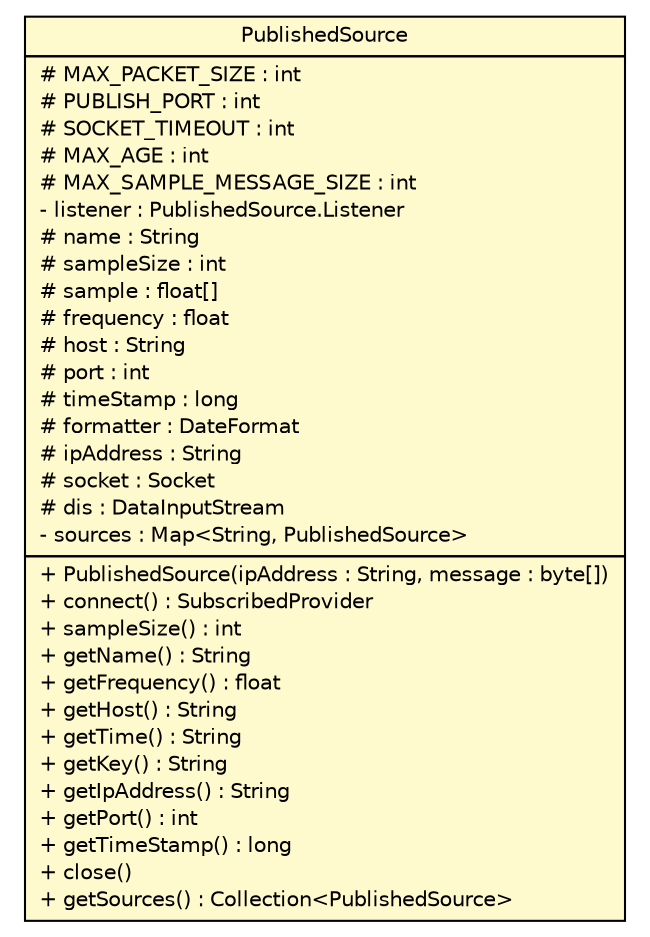 #!/usr/local/bin/dot
#
# Class diagram 
# Generated by UMLGraph version R5_6-24-gf6e263 (http://www.umlgraph.org/)
#

digraph G {
	edge [fontname="Helvetica",fontsize=10,labelfontname="Helvetica",labelfontsize=10];
	node [fontname="Helvetica",fontsize=10,shape=plaintext];
	nodesep=0.25;
	ranksep=0.5;
	// lejos.robotics.filter.PublishedSource
	c5820 [label=<<table title="lejos.robotics.filter.PublishedSource" border="0" cellborder="1" cellspacing="0" cellpadding="2" port="p" bgcolor="lemonChiffon" href="./PublishedSource.html">
		<tr><td><table border="0" cellspacing="0" cellpadding="1">
<tr><td align="center" balign="center"> PublishedSource </td></tr>
		</table></td></tr>
		<tr><td><table border="0" cellspacing="0" cellpadding="1">
<tr><td align="left" balign="left"> # MAX_PACKET_SIZE : int </td></tr>
<tr><td align="left" balign="left"> # PUBLISH_PORT : int </td></tr>
<tr><td align="left" balign="left"> # SOCKET_TIMEOUT : int </td></tr>
<tr><td align="left" balign="left"> # MAX_AGE : int </td></tr>
<tr><td align="left" balign="left"> # MAX_SAMPLE_MESSAGE_SIZE : int </td></tr>
<tr><td align="left" balign="left"> - listener : PublishedSource.Listener </td></tr>
<tr><td align="left" balign="left"> # name : String </td></tr>
<tr><td align="left" balign="left"> # sampleSize : int </td></tr>
<tr><td align="left" balign="left"> # sample : float[] </td></tr>
<tr><td align="left" balign="left"> # frequency : float </td></tr>
<tr><td align="left" balign="left"> # host : String </td></tr>
<tr><td align="left" balign="left"> # port : int </td></tr>
<tr><td align="left" balign="left"> # timeStamp : long </td></tr>
<tr><td align="left" balign="left"> # formatter : DateFormat </td></tr>
<tr><td align="left" balign="left"> # ipAddress : String </td></tr>
<tr><td align="left" balign="left"> # socket : Socket </td></tr>
<tr><td align="left" balign="left"> # dis : DataInputStream </td></tr>
<tr><td align="left" balign="left"> - sources : Map&lt;String, PublishedSource&gt; </td></tr>
		</table></td></tr>
		<tr><td><table border="0" cellspacing="0" cellpadding="1">
<tr><td align="left" balign="left"> + PublishedSource(ipAddress : String, message : byte[]) </td></tr>
<tr><td align="left" balign="left"> + connect() : SubscribedProvider </td></tr>
<tr><td align="left" balign="left"> + sampleSize() : int </td></tr>
<tr><td align="left" balign="left"> + getName() : String </td></tr>
<tr><td align="left" balign="left"> + getFrequency() : float </td></tr>
<tr><td align="left" balign="left"> + getHost() : String </td></tr>
<tr><td align="left" balign="left"> + getTime() : String </td></tr>
<tr><td align="left" balign="left"> + getKey() : String </td></tr>
<tr><td align="left" balign="left"> + getIpAddress() : String </td></tr>
<tr><td align="left" balign="left"> + getPort() : int </td></tr>
<tr><td align="left" balign="left"> + getTimeStamp() : long </td></tr>
<tr><td align="left" balign="left"> + close() </td></tr>
<tr><td align="left" balign="left"> + getSources() : Collection&lt;PublishedSource&gt; </td></tr>
		</table></td></tr>
		</table>>, URL="./PublishedSource.html", fontname="Helvetica", fontcolor="black", fontsize=10.0];
}

